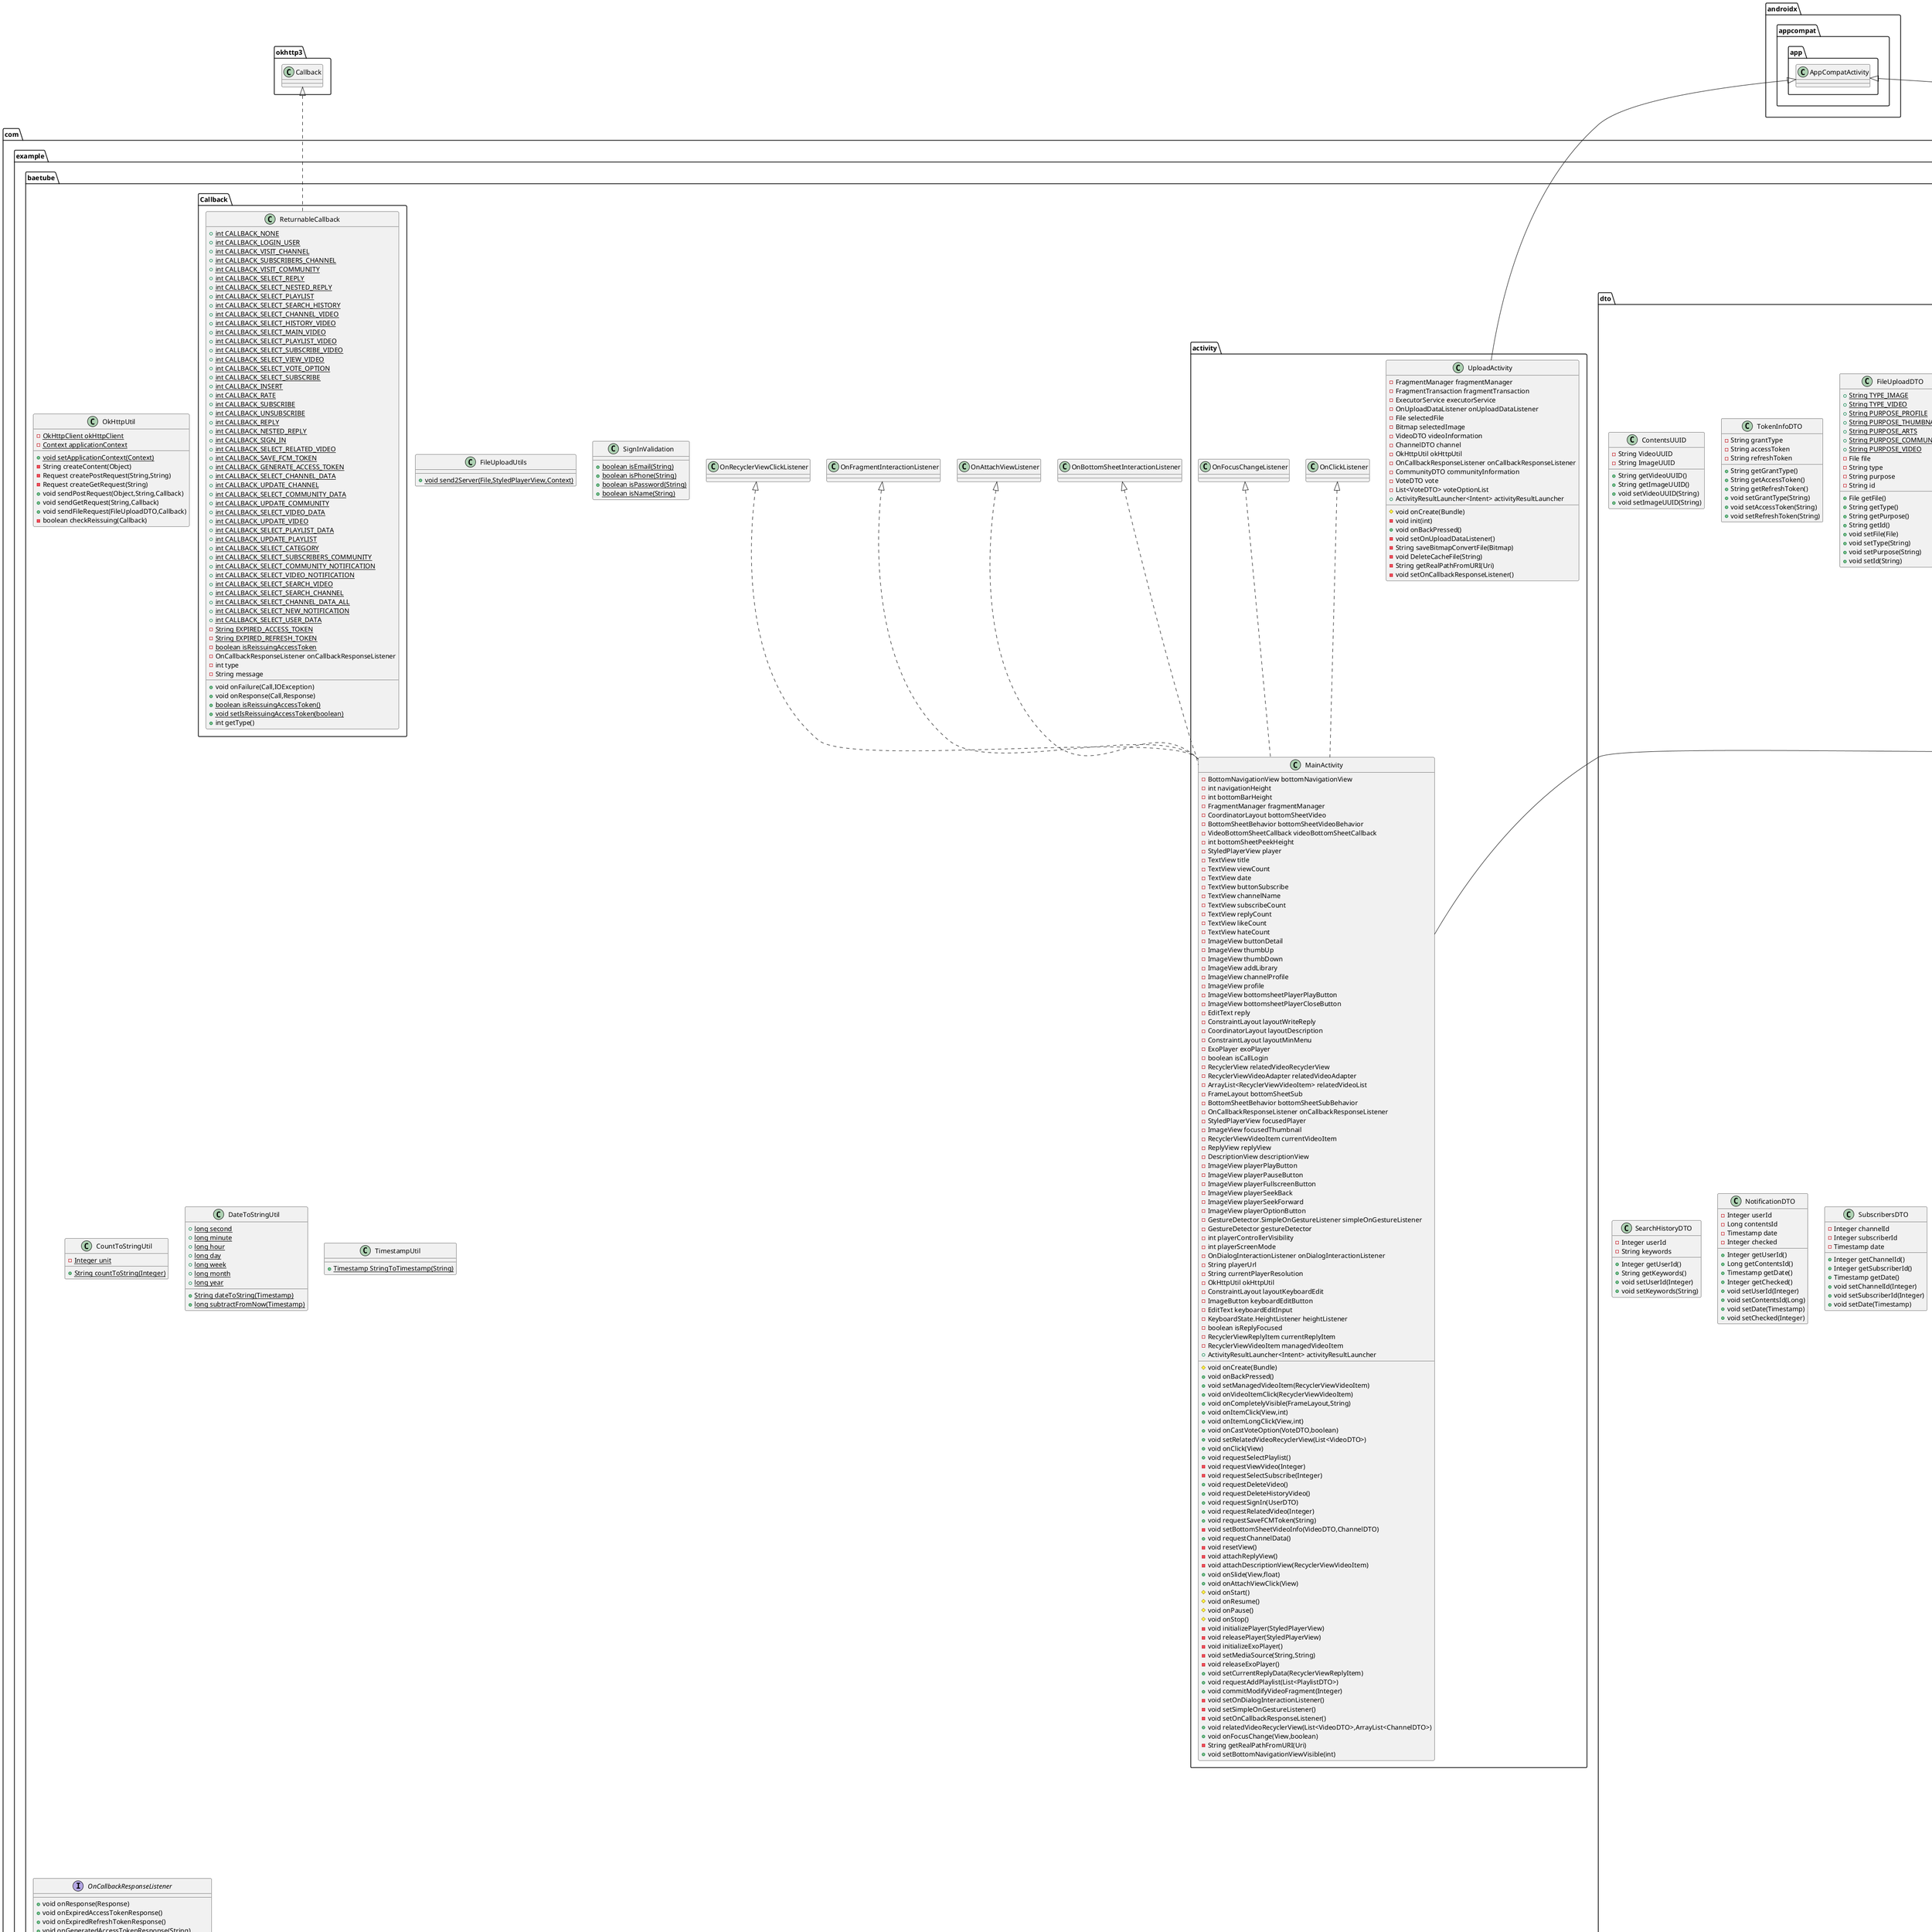 @startuml
class com.example.baetube.dto.ContentsUUID {
- String VideoUUID
- String ImageUUID
+ String getVideoUUID()
+ String getImageUUID()
+ void setVideoUUID(String)
+ void setImageUUID(String)
}
class com.example.baetube.dto.TokenInfoDTO {
- String grantType
- String accessToken
- String refreshToken
+ String getGrantType()
+ String getAccessToken()
+ String getRefreshToken()
+ void setGrantType(String)
+ void setAccessToken(String)
+ void setRefreshToken(String)
}
class com.example.baetube.dto.FileUploadDTO {
+ {static} String TYPE_IMAGE
+ {static} String TYPE_VIDEO
+ {static} String PURPOSE_PROFILE
+ {static} String PURPOSE_THUMBNAIL
+ {static} String PURPOSE_ARTS
+ {static} String PURPOSE_COMMUNITY
+ {static} String PURPOSE_VIDEO
- File file
- String type
- String purpose
- String id
+ File getFile()
+ String getType()
+ String getPurpose()
+ String getId()
+ void setFile(File)
+ void setType(String)
+ void setPurpose(String)
+ void setId(String)
}
class com.example.baetube.dto.ReplyDTO {
- Integer replyId
- Long contentsId
- Long attachedId
- Integer channelId
- String comment
- Integer like
- Integer hate
- Timestamp date
- Integer nestedCount
- String name
- String profile
+ Integer getReplyId()
+ Long getContentsId()
+ Long getAttachedId()
+ Integer getChannelId()
+ String getComment()
+ Integer getLike()
+ Integer getHate()
+ Timestamp getDate()
+ Integer getNestedCount()
+ String getName()
+ String getProfile()
+ void setReplyId(Integer)
+ void setContentsId(Long)
+ void setAttachedId(Long)
+ void setChannelId(Integer)
+ void setComment(String)
+ void setLike(Integer)
+ void setHate(Integer)
+ void setDate(Timestamp)
+ void setNestedCount(Integer)
+ void setName(String)
+ void setProfile(String)
}
class com.example.baetube.dto.PlaylistItemDTO {
- Integer playlistId
- Integer videoId
+ Integer getPlaylistId()
+ Integer getVideoId()
+ void setPlaylistId(Integer)
+ void setVideoId(Integer)
}
class com.example.baetube.OkHttpUtil {
- {static} OkHttpClient okHttpClient
- {static} Context applicationContext
+ {static} void setApplicationContext(Context)
- String createContent(Object)
- Request createPostRequest(String,String)
- Request createGetRequest(String)
+ void sendPostRequest(Object,String,Callback)
+ void sendGetRequest(String,Callback)
+ void sendFileRequest(FileUploadDTO,Callback)
- boolean checkReissuing(Callback)
}
class com.example.baetube.dto.SearchHistoryDTO {
- Integer userId
- String keywords
+ Integer getUserId()
+ String getKeywords()
+ void setUserId(Integer)
+ void setKeywords(String)
}
class com.example.baetube.activity.UploadActivity {
- FragmentManager fragmentManager
- FragmentTransaction fragmentTransaction
- ExecutorService executorService
- OnUploadDataListener onUploadDataListener
- File selectedFile
- Bitmap selectedImage
- VideoDTO videoInformation
- ChannelDTO channel
- OkHttpUtil okHttpUtil
- OnCallbackResponseListener onCallbackResponseListener
- CommunityDTO communityInformation
- VoteDTO vote
- List<VoteDTO> voteOptionList
+ ActivityResultLauncher<Intent> activityResultLauncher
# void onCreate(Bundle)
- void init(int)
+ void onBackPressed()
- void setOnUploadDataListener()
- String saveBitmapConvertFile(Bitmap)
- void DeleteCacheFile(String)
- String getRealPathFromURI(Uri)
- void setOnCallbackResponseListener()
}
class com.example.baetube.FileUploadUtils {
+ {static} void send2Server(File,StyledPlayerView,Context)
}
class com.example.baetube.dto.NotificationDTO {
- Integer userId
- Long contentsId
- Timestamp date
- Integer checked
+ Integer getUserId()
+ Long getContentsId()
+ Timestamp getDate()
+ Integer getChecked()
+ void setUserId(Integer)
+ void setContentsId(Long)
+ void setDate(Timestamp)
+ void setChecked(Integer)
}
class com.example.baetube.dto.SubscribersDTO {
- Integer channelId
- Integer subscriberId
- Timestamp date
+ Integer getChannelId()
+ Integer getSubscriberId()
+ Timestamp getDate()
+ void setChannelId(Integer)
+ void setSubscriberId(Integer)
+ void setDate(Timestamp)
}
class com.example.baetube.dto.ViewPagerFragmentData {
- Fragment fragment
- String tag
+ Fragment getFragment()
+ String getTag()
+ void setTag(String)
+ void setFragment(Fragment)
}
class com.example.baetube.dto.RateDTO {
- Long contentsId
- Integer channelId
- Integer value
- Integer result
+ Long getContentsId()
+ Integer getChannelId()
+ Integer getValue()
+ Integer getResult()
+ void setContentsId(Long)
+ void setChannelId(Integer)
+ void setValue(Integer)
+ void setResult(Integer)
}
class com.example.baetube.dto.UserDTO {
- Integer userId
- String email
- String password
- String name
- Integer gender
- Timestamp birth
- String fcmToken
- String phone
- String address
- Timestamp regDate
+ int getUserId()
+ String getPassword()
+ String getName()
+ String getEmail()
+ Timestamp getBirth()
+ String getFcmToken()
+ String getPhone()
+ String getAddress()
+ Timestamp getRegDate()
+ Integer getGender()
+ void setUserId(int)
+ void setPassword(String)
+ void setName(String)
+ void setEmail(String)
+ void setBirth(Timestamp)
+ void setFcmToken(String)
+ void setPhone(String)
+ void setAddress(String)
+ void setRegDate(Timestamp)
+ void setGender(Integer)
}
class com.example.baetube.dto.PlaylistDTO {
- Integer playlistId
- Integer channelId
- String name
- Integer visible
- Integer videoCount
- String thumbnail
+ Integer getPlaylistId()
+ Integer getChannelId()
+ String getName()
+ Integer getVisible()
+ Integer getVideoCount()
+ String getThumbnail()
+ void setPlaylistId(Integer)
+ void setChannelId(Integer)
+ void setName(String)
+ void setVisible(Integer)
+ void setVideoCount(Integer)
+ void setThumbnail(String)
}
class com.example.baetube.dto.ChangePasswordRequest {
- String email
- String password
- String newPassword
+ String getEmail()
+ String getPassword()
+ String getNewPassword()
+ void setEmail(String)
+ void setPassword(String)
+ void setNewPassword(String)
}
class com.example.baetube.dto.CommunityDTO {
- Integer communityId
- Long contentsId
- Integer channelId
- Integer likeCount
- Integer hateCount
- Integer replyCount
- String imageUrl
- String comment
- Timestamp date
- Integer voteId
- String title
- Integer voteOptionId
- String option
- Integer count
- Integer selectedChannelId
- String name
- String profile
+ Integer getCommunityId()
+ Long getContentsId()
+ Integer getChannelId()
+ Integer getLikeCount()
+ Integer getHateCount()
+ Integer getReplyCount()
+ String getImageUrl()
+ String getComment()
+ Timestamp getDate()
+ Integer getVoteId()
+ String getTitle()
+ Integer getVoteOptionId()
+ String getOption()
+ Integer getCount()
+ Integer getSelectedChannelId()
+ String getName()
+ String getProfile()
+ void setCommunityId(Integer)
+ void setContentsId(Long)
+ void setChannelId(Integer)
+ void setLikeCount(Integer)
+ void setHateCount(Integer)
+ void setReplyCount(Integer)
+ void setImageUrl(String)
+ void setComment(String)
+ void setDate(Timestamp)
+ void setVoteId(Integer)
+ void setTitle(String)
+ void setVoteOptionId(Integer)
+ void setOption(String)
+ void setCount(Integer)
+ void setSelectedChannelId(Integer)
+ void setName(String)
+ void setProfile(String)
}
class com.example.baetube.activity.MainActivity {
- BottomNavigationView bottomNavigationView
- int navigationHeight
- int bottomBarHeight
- FragmentManager fragmentManager
- CoordinatorLayout bottomSheetVideo
- BottomSheetBehavior bottomSheetVideoBehavior
- VideoBottomSheetCallback videoBottomSheetCallback
- int bottomSheetPeekHeight
- StyledPlayerView player
- TextView title
- TextView viewCount
- TextView date
- TextView buttonSubscribe
- TextView channelName
- TextView subscribeCount
- TextView replyCount
- TextView likeCount
- TextView hateCount
- ImageView buttonDetail
- ImageView thumbUp
- ImageView thumbDown
- ImageView addLibrary
- ImageView channelProfile
- ImageView profile
- ImageView bottomsheetPlayerPlayButton
- ImageView bottomsheetPlayerCloseButton
- EditText reply
- ConstraintLayout layoutWriteReply
- CoordinatorLayout layoutDescription
- ConstraintLayout layoutMinMenu
- ExoPlayer exoPlayer
- boolean isCallLogin
- RecyclerView relatedVideoRecyclerView
- RecyclerViewVideoAdapter relatedVideoAdapter
- ArrayList<RecyclerViewVideoItem> relatedVideoList
- FrameLayout bottomSheetSub
- BottomSheetBehavior bottomSheetSubBehavior
- OnCallbackResponseListener onCallbackResponseListener
- StyledPlayerView focusedPlayer
- ImageView focusedThumbnail
- RecyclerViewVideoItem currentVideoItem
- ReplyView replyView
- DescriptionView descriptionView
- ImageView playerPlayButton
- ImageView playerPauseButton
- ImageView playerFullscreenButton
- ImageView playerSeekBack
- ImageView playerSeekForward
- ImageView playerOptionButton
- GestureDetector.SimpleOnGestureListener simpleOnGestureListener
- GestureDetector gestureDetector
- int playerControllerVisibility
- int playerScreenMode
- OnDialogInteractionListener onDialogInteractionListener
- String playerUrl
- String currentPlayerResolution
- OkHttpUtil okHttpUtil
- ConstraintLayout layoutKeyboardEdit
- ImageButton keyboardEditButton
- EditText keyboardEditInput
- KeyboardState.HeightListener heightListener
- boolean isReplyFocused
- RecyclerViewReplyItem currentReplyItem
- RecyclerViewVideoItem managedVideoItem
+ ActivityResultLauncher<Intent> activityResultLauncher
# void onCreate(Bundle)
+ void onBackPressed()
+ void setManagedVideoItem(RecyclerViewVideoItem)
+ void onVideoItemClick(RecyclerViewVideoItem)
+ void onCompletelyVisible(FrameLayout,String)
+ void onItemClick(View,int)
+ void onItemLongClick(View,int)
+ void onCastVoteOption(VoteDTO,boolean)
+ void setRelatedVideoRecyclerView(List<VideoDTO>)
+ void onClick(View)
+ void requestSelectPlaylist()
- void requestViewVideo(Integer)
- void requestSelectSubscribe(Integer)
+ void requestDeleteVideo()
+ void requestDeleteHistoryVideo()
+ void requestSignIn(UserDTO)
+ void requestRelatedVideo(Integer)
+ void requestSaveFCMToken(String)
- void setBottomSheetVideoInfo(VideoDTO,ChannelDTO)
+ void requestChannelData()
- void resetView()
- void attachReplyView()
- void attachDescriptionView(RecyclerViewVideoItem)
+ void onSlide(View,float)
+ void onAttachViewClick(View)
# void onStart()
# void onResume()
# void onPause()
# void onStop()
- void initializePlayer(StyledPlayerView)
- void releasePlayer(StyledPlayerView)
- void initializeExoPlayer()
- void setMediaSource(String,String)
- void releaseExoPlayer()
+ void setCurrentReplyData(RecyclerViewReplyItem)
+ void requestAddPlaylist(List<PlaylistDTO>)
+ void commitModifyVideoFragment(Integer)
- void setOnDialogInteractionListener()
- void setSimpleOnGestureListener()
- void setOnCallbackResponseListener()
+ void relatedVideoRecyclerView(List<VideoDTO>,ArrayList<ChannelDTO>)
+ void onFocusChange(View,boolean)
- String getRealPathFromURI(Uri)
+ void setBottomNavigationViewVisible(int)
}
class com.example.baetube.SignInValidation {
+ {static} boolean isEmail(String)
+ {static} boolean isPhone(String)
+ {static} boolean isPassword(String)
+ {static} boolean isName(String)
}
class com.example.baetube.CountToStringUtil {
- {static} Integer unit
+ {static} String countToString(Integer)
}
class com.example.baetube.dto.VideoDTO {
- Integer videoId
- Long contentsId
- Integer channelId
- String url
- Integer visible
- String thumbnail
- String title
- String info
- String location
- Integer age
- Integer views
- Integer like
- Integer hate
- Integer replyCount
- Timestamp date
- Integer categoryId
- String profile
- String name
- Timestamp historyDate
- Integer playlistItemId
- Integer playlistId
- Integer subs
+ Integer getVideoId()
+ Long getContentsId()
+ Integer getChannelId()
+ String getUrl()
+ Integer getVisible()
+ String getThumbnail()
+ String getTitle()
+ String getInfo()
+ String getLocation()
+ Integer getAge()
+ Integer getViews()
+ Integer getLike()
+ Integer getHate()
+ Integer getReplyCount()
+ Timestamp getDate()
+ Integer getCategoryId()
+ String getProfile()
+ String getName()
+ Timestamp getHistoryDate()
+ Integer getPlaylistItemId()
+ Integer getPlaylistId()
+ Integer getSubs()
+ void setVideoId(Integer)
+ void setContentsId(Long)
+ void setChannelId(Integer)
+ void setUrl(String)
+ void setVisible(Integer)
+ void setThumbnail(String)
+ void setTitle(String)
+ void setInfo(String)
+ void setLocation(String)
+ void setAge(Integer)
+ void setViews(Integer)
+ void setLike(Integer)
+ void setHate(Integer)
+ void setReplyCount(Integer)
+ void setDate(Timestamp)
+ void setCategoryId(Integer)
+ void setProfile(String)
+ void setName(String)
+ void setHistoryDate(Timestamp)
+ void setPlaylistItemId(Integer)
+ void setPlaylistId(Integer)
+ void setSubs(Integer)
}
class com.example.baetube.DateToStringUtil {
+ {static} long second
+ {static} long minute
+ {static} long hour
+ {static} long day
+ {static} long week
+ {static} long month
+ {static} long year
+ {static} String dateToString(Timestamp)
+ {static} long subtractFromNow(Timestamp)
}
class com.example.baetube.TimestampUtil {
+ {static} Timestamp StringToTimestamp(String)
}
class com.example.baetube.dto.VoteDTO {
- Integer voteId
- Integer communityId
- String title
- String comment
- Integer voteOptionId
- String option
- Integer count
+ Integer getVoteId()
+ Integer getCommunityId()
+ String getTitle()
+ String getComment()
+ Integer getVoteOptionId()
+ String getOption()
+ Integer getCount()
+ void setVoteId(Integer)
+ void setCommunityId(Integer)
+ void setTitle(String)
+ void setComment(String)
+ void setVoteOptionId(Integer)
+ void setOption(String)
+ void setCount(Integer)
}
class com.example.baetube.dto.NestedReplyDTO {
- Integer nestedReplyId
- Integer replyId
- Long contentsId
- Integer channelId
- String comment
- Integer like
- Integer hate
- Timestamp date
- String name
- String profile
- Long attachedId
+ Integer getNestedReplyId()
+ Integer getReplyId()
+ Long getContentsId()
+ Integer getChannelId()
+ String getComment()
+ Timestamp getDate()
+ String getName()
+ String getProfile()
+ Integer getLike()
+ Integer getHate()
+ Long getAttachedId()
+ void setNestedReplyId(Integer)
+ void setReplyId(Integer)
+ void setContentsId(Long)
+ void setChannelId(Integer)
+ void setComment(String)
+ void setDate(Timestamp)
+ void setName(String)
+ void setProfile(String)
+ void setLike(Integer)
+ void setHate(Integer)
+ void setAttachedId(Long)
}
interface com.example.baetube.OnCallbackResponseListener {
+ void onResponse(Response)
+ void onExpiredAccessTokenResponse()
+ void onExpiredRefreshTokenResponse()
+ void onGeneratedAccessTokenResponse(String)
+ void onLoginUserResponse(String)
+ void onVisitChannelResponse(String)
+ void onSubscribersChannelResponse(String)
+ void onVisitCommunityResponse(String)
+ void onSelectReplyResponse(String)
+ void onSelectNestedReplyResponse(String)
+ void onSelectPlaylistResponse(String)
+ void onSelectSearchHistoryResponse(String)
+ void onSelectChannelVideoResponse(String)
+ void onSelectHistoryVideoResponse(String)
+ void onSelectMainVideoResponse(String)
+ void onSelectPlaylistVideoResponse(String)
+ void onSelectSubscribeVideoResponse(String)
+ void onSelectViewVideoResponse(String)
+ void onSelectVoteOptionResponse(String)
+ void onSelectSubscribeResponse(String)
+ void onInsertResponse(String)
+ void onRateResponse(String)
+ void onSubscribeResponse(String)
+ void onUnSubscribeResponse(String)
+ void onReplyResponse(String)
+ void onNestedReplyResponse(String)
+ void onSignInResponse(String)
+ void onSelectRelatedVideoResponse(String)
+ void onSaveFCMTokenResponse(boolean)
+ void onSelectChannelDataResponse(String)
+ void onUpdateChannelResponse(String)
+ void onSelectCommunityDataResponse(String)
+ void onUpdateCommunityResponse(String)
+ void onSelectVideoDataResponse(String)
+ void onUpdateVideoResponse(String)
+ void onSelectPlaylistDataResponse(String)
+ void onUpdatePlaylistResponse(String)
+ void onSelectCategoryResponse(String)
+ void onSelectSubscribersCommunityResponse(String)
+ void onSelectVideoNotificationResponse(String)
+ void onSelectCommunityNotificationResponse(String)
+ void onSelectSearchVideoResponse(String)
+ void onSelectSearchChannelResponse(String)
+ void onSelectChannelDataAllResponse(String)
+ void onSelectNewNotifications(String)
+ void onSelectUserDataResponse(String)
}
class com.example.baetube.Callback.ReturnableCallback {
+ {static} int CALLBACK_NONE
+ {static} int CALLBACK_LOGIN_USER
+ {static} int CALLBACK_VISIT_CHANNEL
+ {static} int CALLBACK_SUBSCRIBERS_CHANNEL
+ {static} int CALLBACK_VISIT_COMMUNITY
+ {static} int CALLBACK_SELECT_REPLY
+ {static} int CALLBACK_SELECT_NESTED_REPLY
+ {static} int CALLBACK_SELECT_PLAYLIST
+ {static} int CALLBACK_SELECT_SEARCH_HISTORY
+ {static} int CALLBACK_SELECT_CHANNEL_VIDEO
+ {static} int CALLBACK_SELECT_HISTORY_VIDEO
+ {static} int CALLBACK_SELECT_MAIN_VIDEO
+ {static} int CALLBACK_SELECT_PLAYLIST_VIDEO
+ {static} int CALLBACK_SELECT_SUBSCRIBE_VIDEO
+ {static} int CALLBACK_SELECT_VIEW_VIDEO
+ {static} int CALLBACK_SELECT_VOTE_OPTION
+ {static} int CALLBACK_SELECT_SUBSCRIBE
+ {static} int CALLBACK_INSERT
+ {static} int CALLBACK_RATE
+ {static} int CALLBACK_SUBSCRIBE
+ {static} int CALLBACK_UNSUBSCRIBE
+ {static} int CALLBACK_REPLY
+ {static} int CALLBACK_NESTED_REPLY
+ {static} int CALLBACK_SIGN_IN
+ {static} int CALLBACK_SELECT_RELATED_VIDEO
+ {static} int CALLBACK_SAVE_FCM_TOKEN
+ {static} int CALLBACK_GENERATE_ACCESS_TOKEN
+ {static} int CALLBACK_SELECT_CHANNEL_DATA
+ {static} int CALLBACK_UPDATE_CHANNEL
+ {static} int CALLBACK_SELECT_COMMUNITY_DATA
+ {static} int CALLBACK_UPDATE_COMMUNITY
+ {static} int CALLBACK_SELECT_VIDEO_DATA
+ {static} int CALLBACK_UPDATE_VIDEO
+ {static} int CALLBACK_SELECT_PLAYLIST_DATA
+ {static} int CALLBACK_UPDATE_PLAYLIST
+ {static} int CALLBACK_SELECT_CATEGORY
+ {static} int CALLBACK_SELECT_SUBSCRIBERS_COMMUNITY
+ {static} int CALLBACK_SELECT_COMMUNITY_NOTIFICATION
+ {static} int CALLBACK_SELECT_VIDEO_NOTIFICATION
+ {static} int CALLBACK_SELECT_SEARCH_VIDEO
+ {static} int CALLBACK_SELECT_SEARCH_CHANNEL
+ {static} int CALLBACK_SELECT_CHANNEL_DATA_ALL
+ {static} int CALLBACK_SELECT_NEW_NOTIFICATION
+ {static} int CALLBACK_SELECT_USER_DATA
- {static} String EXPIRED_ACCESS_TOKEN
- {static} String EXPIRED_REFRESH_TOKEN
- {static} boolean isReissuingAccessToken
- OnCallbackResponseListener onCallbackResponseListener
- int type
- String message
+ void onFailure(Call,IOException)
+ void onResponse(Call,Response)
+ {static} boolean isReissuingAccessToken()
+ {static} void setIsReissuingAccessToken(boolean)
+ int getType()
}
class com.example.baetube.dto.HistoryDTO {
- Integer userId
- Integer videoId
- Timestamp date
+ Integer getUserId()
+ Integer getVideoId()
+ Timestamp getDate()
+ void setUserId(Integer)
+ void setVideoId(Integer)
+ void setDate(Timestamp)
}
class com.example.baetube.dto.VoteResultDTO {
- VoteDTO voteDTO
- boolean isCancel
+ VoteDTO getVoteDTO()
+ boolean isCancel()
+ void setVoteDTO(VoteDTO)
+ void setCancel(boolean)
}
class com.example.baetube.dto.CategoryDTO {
- Integer categoryId
- String name
+ Integer getCategoryId()
+ String getName()
+ void setCategoryId(Integer)
+ void setName(String)
}
class com.example.baetube.dto.ChannelDTO {
- Integer channelId
- Integer userId
- Integer subs
- Integer videoCount
- String name
- String description
- String arts
- Timestamp regDate
- String profile
+ Integer getChannelId()
+ Integer getUserId()
+ Integer getSubs()
+ Integer getVideoCount()
+ String getName()
+ String getDescription()
+ String getArts()
+ Timestamp getRegDate()
+ String getProfile()
+ void setChannelId(Integer)
+ void setUserId(Integer)
+ void setSubs(Integer)
+ void setVideoCount(Integer)
+ void setName(String)
+ void setDescription(String)
+ void setArts(String)
+ void setRegDate(Timestamp)
+ void setProfile(String)
}
class com.example.baetube.dto.ContentsDTO {
- Long contentsId
- Integer type
- Integer like
- Integer hate
- Integer replyCount
+ Long getContentsId()
+ Integer getType()
+ Integer getLike()
+ Integer getHate()
+ Integer getReplyCount()
+ void setContentsId(Long)
+ void setType(Integer)
+ void setLike(Integer)
+ void setHate(Integer)
+ void setReplyCount(Integer)
}
class com.example.baetube.FragmentTagUtil {
+ {static} String FRAGMENT_TAG_HOME
+ {static} String FRAGMENT_TAG_SUBSCRIBE
+ {static} String FRAGMENT_TAG_STORAGE
+ {static} String FRAGMENT_TAG_CHANNEL_HOME
+ {static} String FRAGMENT_TAG_CHANNEL_VIDEO
+ {static} String FRAGMENT_TAG_CHANNEL_BASE
+ {static} String FRAGMENT_TAG_CHANNEL_PLAYLIST
+ {static} String FRAGMENT_TAG_CHANNEL_COMMUNITY
+ {static} String FRAGMENT_TAG_CHANNEL_INFORMATION
+ {static} String FRAGMENT_TAG_LOGIN
+ {static} String FRAGMENT_TAG_SIGN_IN
+ {static} String FRAGMENT_TAG_CHANNEL_MANAGE_VIDEO
+ {static} String FRAGMENT_TAG_UPLOAD_VIDEO_LIST
+ {static} String FRAGMENT_TAG_PLAYLIST_DETAIL
+ {static} String FRAGMENT_TAG_UPLOAD_COMMUNITY
+ {static} String FRAGMENT_TAG_UPLOAD_VIDEO
+ {static} String FRAGMENT_TAG_ADD_STORAGE
+ {static} String FRAGMENT_TAG_HISTORY_DETAIL
+ {static} String FRAGMENT_TAG_MODIFY_CHANNEL_INFORMATION
+ {static} String FRAGMENT_TAG_MODIFY_COMMUNITY
+ {static} String FRAGMENT_TAG_MODIFY_PLAYLIST
+ {static} String FRAGMENT_TAG_MODIFY_VIDEO
+ {static} String FRAGMENT_TAG_NOTIFICATION
+ {static} String FRAGMENT_TAG_SEARCH
+ {static} String FRAGMENT_TAG_SEARCH_RESULT
+ {static} String FRAGMENT_TAG_MODIFY_USER_INFORMATION
}


androidx.appcompat.app.AppCompatActivity <|-- com.example.baetube.activity.UploadActivity
com.example.baetube.OnFragmentInteractionListener <|.. com.example.baetube.activity.MainActivity
com.example.baetube.OnRecyclerViewClickListener <|.. com.example.baetube.activity.MainActivity
com.example.baetube.activity.OnClickListener <|.. com.example.baetube.activity.MainActivity
com.example.baetube.OnBottomSheetInteractionListener <|.. com.example.baetube.activity.MainActivity
com.example.baetube.OnAttachViewListener <|.. com.example.baetube.activity.MainActivity
com.example.baetube.activity.OnFocusChangeListener <|.. com.example.baetube.activity.MainActivity
androidx.appcompat.app.AppCompatActivity <|-- com.example.baetube.activity.MainActivity
okhttp3.Callback <|.. com.example.baetube.Callback.ReturnableCallback
@enduml